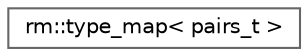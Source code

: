 digraph "Иерархия классов. Графический вид."
{
 // LATEX_PDF_SIZE
  bgcolor="transparent";
  edge [fontname=Helvetica,fontsize=10,labelfontname=Helvetica,labelfontsize=10];
  node [fontname=Helvetica,fontsize=10,shape=box,height=0.2,width=0.4];
  rankdir="LR";
  Node0 [id="Node000000",label="rm::type_map\< pairs_t \>",height=0.2,width=0.4,color="grey40", fillcolor="white", style="filled",URL="$structrm_1_1type__map.html",tooltip=" "];
}

